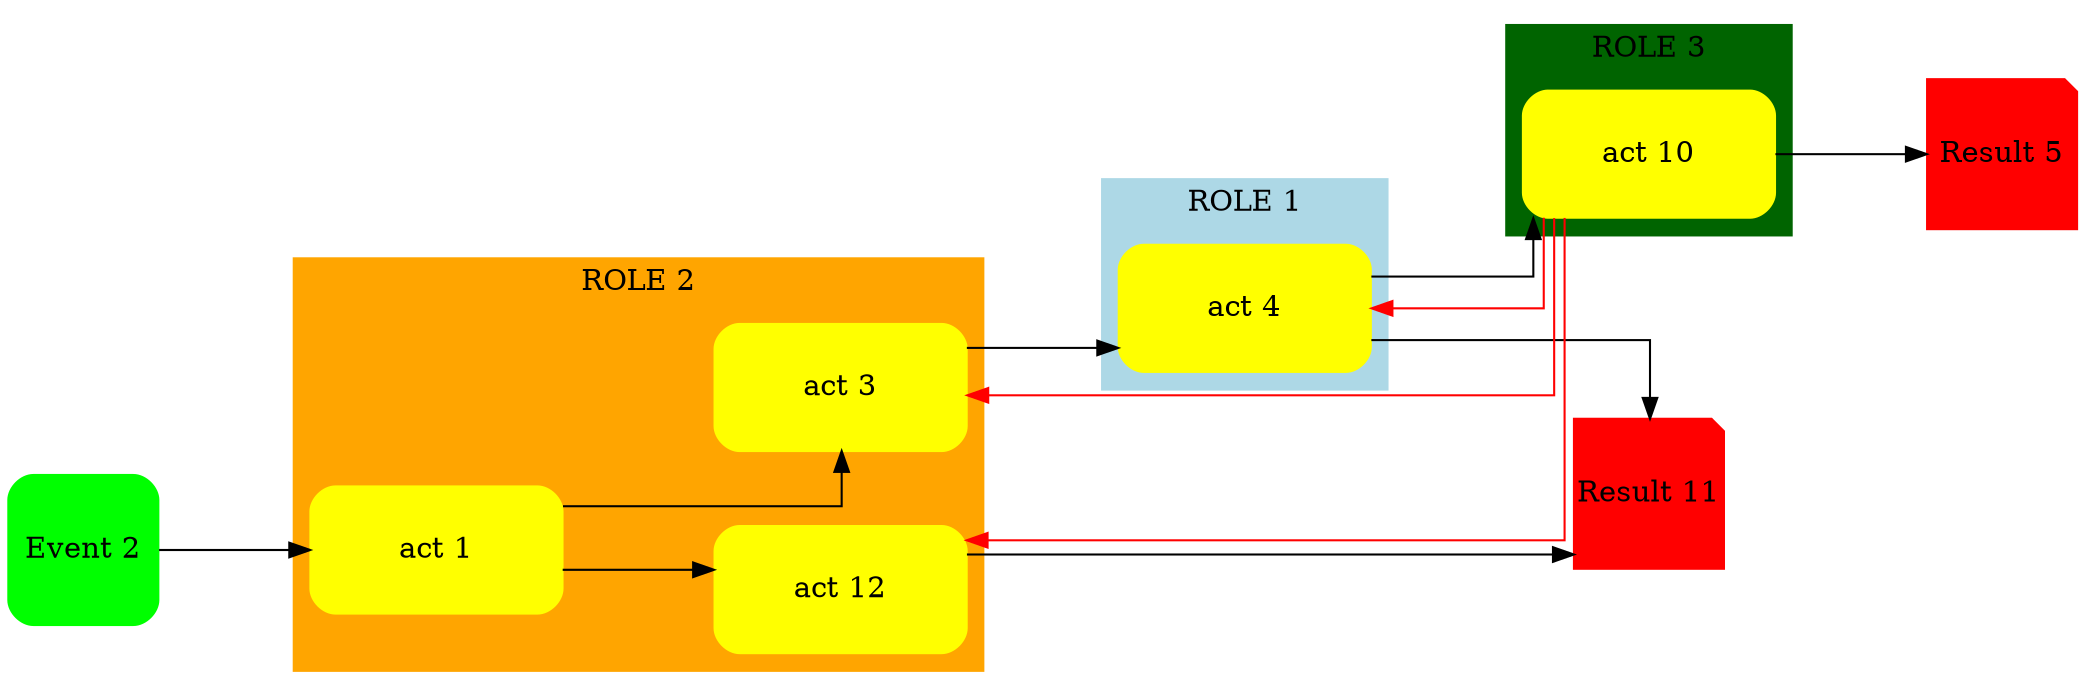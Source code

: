 digraph diagram24 {

 /*
 dot input.dot | gvpr -c -fswimy.g | neato -n2 -Tpng > output.png
 dot input.dot | gvpr -c -fswimy.g | neato -n2 > output.dot
 */

rankdir=LR;overlap=scalexy;splines=ortho;sep=1;nodesep=0.5;
/*rankdir=TB;overlap=scalexy;splines=ortho;sep=1;nodesep=1;*/

node[fontsize=14.0]

subgraph cluster_8 { label="ROLE 1";style=filled;color=lightblue;4}
subgraph cluster_7 { label="ROLE 2";style=filled;color=orange;1;3;12}
/*subgraph cluster_10 { label="ROLE 4";style=filled;color=pink;14}*/
subgraph cluster_9 { label="ROLE 3";style=filled;color=darkgreen;10}


"4"  [label="act 4"; shape=box,style="rounded,filled",color=yellow,fixedsize=true,width=1.6806,height=0.84722]
"1"  [label="act 1"; shape=box,style="rounded,filled",color=yellow,fixedsize=true,width=1.6806,height=0.84722]
"3"  [label="act 3"; shape=box,style="rounded,filled",color=yellow,fixedsize=true,width=1.6806,height=0.84722]
"10" [label="act 10"; shape=box,style="rounded,filled",color=yellow,fixedsize=true,width=1.6806,height=0.84722]
"12" [label="act 12"; shape=box,style="rounded,filled",color=yellow,fixedsize=true,width=1.6806,height=0.84722]
"5"  [label="Result 5"; shape=note,fixedsize=true,width=1.0,height=1.0,style="rounded,filled",color=red]
"2"  [label="Event 2"; shape=rect,fixedsize=true,width=1.0,height=1.0,style="rounded,filled",color=green]
"11" [label="Result 11"; shape=note,fixedsize=true,width=1.0,height=1.0,style="rounded,filled",color=red]
/*"14" [label="act 14"; shape=box,style="rounded,filled",color=yellow,fixedsize=true,width=1.6806,height=0.84722]*/

/* CONSTRAINT FALSE*/
"10" -> "3" [minlen=1.0,constraint=false,style="filled",color=red];
"10" -> "4" [minlen=1.0,constraint=false,style="filled",color=red];
"10" -> "12" [minlen=1.0,constraint=false,style="filled",color=red];

/* DEFAULT */
"1" -> "3"  [minlen=2.0];
"4" -> "10" [minlen=2.0];
"3" -> "4"  [minlen=2.0];
"10" -> "5" [minlen=2.0];
"2" -> "1"  [minlen=2.0];
"4" -> "11" [minlen=2.0];
"1" -> "12" [minlen=2.0];
"12" -> "11" [minlen=2.0];
/*"12" -> "14" [minlen=2.0];*/

}

